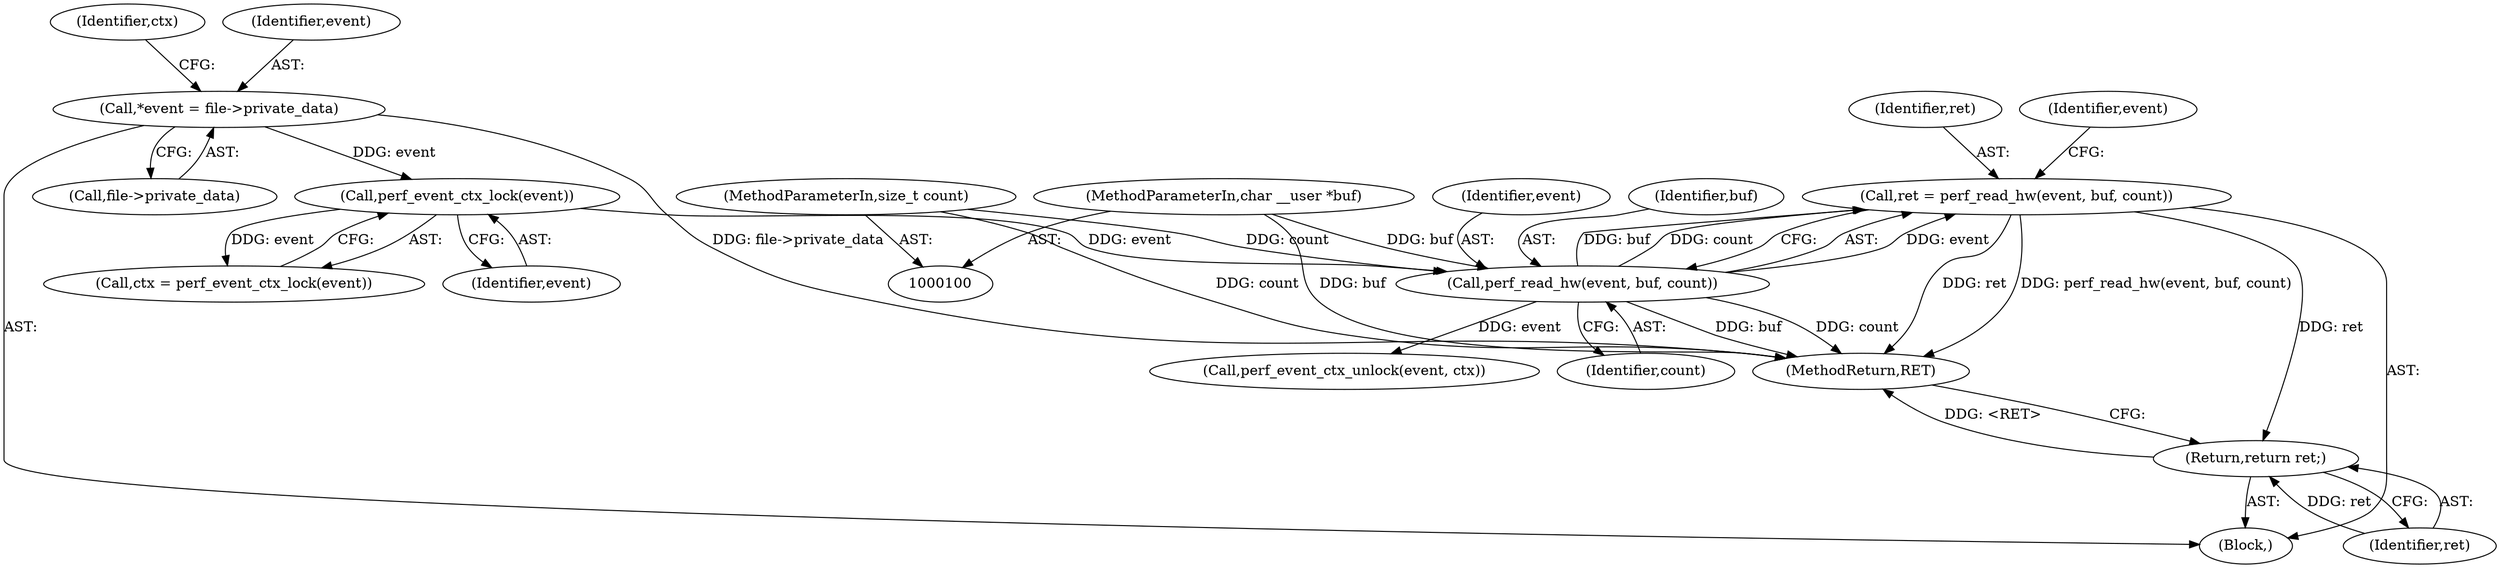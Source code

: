 digraph "0_linux_f63a8daa5812afef4f06c962351687e1ff9ccb2b_11@API" {
"1000118" [label="(Call,ret = perf_read_hw(event, buf, count))"];
"1000120" [label="(Call,perf_read_hw(event, buf, count))"];
"1000116" [label="(Call,perf_event_ctx_lock(event))"];
"1000107" [label="(Call,*event = file->private_data)"];
"1000102" [label="(MethodParameterIn,char __user *buf)"];
"1000103" [label="(MethodParameterIn,size_t count)"];
"1000127" [label="(Return,return ret;)"];
"1000121" [label="(Identifier,event)"];
"1000124" [label="(Call,perf_event_ctx_unlock(event, ctx))"];
"1000107" [label="(Call,*event = file->private_data)"];
"1000114" [label="(Call,ctx = perf_event_ctx_lock(event))"];
"1000103" [label="(MethodParameterIn,size_t count)"];
"1000105" [label="(Block,)"];
"1000115" [label="(Identifier,ctx)"];
"1000122" [label="(Identifier,buf)"];
"1000129" [label="(MethodReturn,RET)"];
"1000116" [label="(Call,perf_event_ctx_lock(event))"];
"1000118" [label="(Call,ret = perf_read_hw(event, buf, count))"];
"1000102" [label="(MethodParameterIn,char __user *buf)"];
"1000119" [label="(Identifier,ret)"];
"1000120" [label="(Call,perf_read_hw(event, buf, count))"];
"1000117" [label="(Identifier,event)"];
"1000127" [label="(Return,return ret;)"];
"1000109" [label="(Call,file->private_data)"];
"1000108" [label="(Identifier,event)"];
"1000123" [label="(Identifier,count)"];
"1000125" [label="(Identifier,event)"];
"1000128" [label="(Identifier,ret)"];
"1000118" -> "1000105"  [label="AST: "];
"1000118" -> "1000120"  [label="CFG: "];
"1000119" -> "1000118"  [label="AST: "];
"1000120" -> "1000118"  [label="AST: "];
"1000125" -> "1000118"  [label="CFG: "];
"1000118" -> "1000129"  [label="DDG: ret"];
"1000118" -> "1000129"  [label="DDG: perf_read_hw(event, buf, count)"];
"1000120" -> "1000118"  [label="DDG: event"];
"1000120" -> "1000118"  [label="DDG: buf"];
"1000120" -> "1000118"  [label="DDG: count"];
"1000118" -> "1000127"  [label="DDG: ret"];
"1000120" -> "1000123"  [label="CFG: "];
"1000121" -> "1000120"  [label="AST: "];
"1000122" -> "1000120"  [label="AST: "];
"1000123" -> "1000120"  [label="AST: "];
"1000120" -> "1000129"  [label="DDG: count"];
"1000120" -> "1000129"  [label="DDG: buf"];
"1000116" -> "1000120"  [label="DDG: event"];
"1000102" -> "1000120"  [label="DDG: buf"];
"1000103" -> "1000120"  [label="DDG: count"];
"1000120" -> "1000124"  [label="DDG: event"];
"1000116" -> "1000114"  [label="AST: "];
"1000116" -> "1000117"  [label="CFG: "];
"1000117" -> "1000116"  [label="AST: "];
"1000114" -> "1000116"  [label="CFG: "];
"1000116" -> "1000114"  [label="DDG: event"];
"1000107" -> "1000116"  [label="DDG: event"];
"1000107" -> "1000105"  [label="AST: "];
"1000107" -> "1000109"  [label="CFG: "];
"1000108" -> "1000107"  [label="AST: "];
"1000109" -> "1000107"  [label="AST: "];
"1000115" -> "1000107"  [label="CFG: "];
"1000107" -> "1000129"  [label="DDG: file->private_data"];
"1000102" -> "1000100"  [label="AST: "];
"1000102" -> "1000129"  [label="DDG: buf"];
"1000103" -> "1000100"  [label="AST: "];
"1000103" -> "1000129"  [label="DDG: count"];
"1000127" -> "1000105"  [label="AST: "];
"1000127" -> "1000128"  [label="CFG: "];
"1000128" -> "1000127"  [label="AST: "];
"1000129" -> "1000127"  [label="CFG: "];
"1000127" -> "1000129"  [label="DDG: <RET>"];
"1000128" -> "1000127"  [label="DDG: ret"];
}
